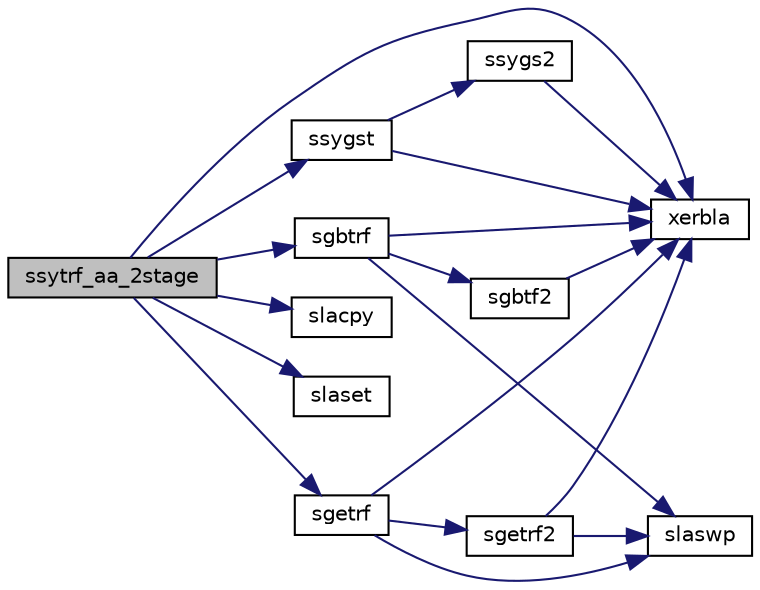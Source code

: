 digraph "ssytrf_aa_2stage"
{
 // LATEX_PDF_SIZE
  edge [fontname="Helvetica",fontsize="10",labelfontname="Helvetica",labelfontsize="10"];
  node [fontname="Helvetica",fontsize="10",shape=record];
  rankdir="LR";
  Node1 [label="ssytrf_aa_2stage",height=0.2,width=0.4,color="black", fillcolor="grey75", style="filled", fontcolor="black",tooltip="SSYTRF_AA_2STAGE"];
  Node1 -> Node2 [color="midnightblue",fontsize="10",style="solid",fontname="Helvetica"];
  Node2 [label="sgbtrf",height=0.2,width=0.4,color="black", fillcolor="white", style="filled",URL="$sgbtrf_8f.html#acebccf97a748c611292ce5e6b05d2168",tooltip="SGBTRF"];
  Node2 -> Node3 [color="midnightblue",fontsize="10",style="solid",fontname="Helvetica"];
  Node3 [label="sgbtf2",height=0.2,width=0.4,color="black", fillcolor="white", style="filled",URL="$sgbtf2_8f.html#a0bcc0fe084053d5fb44740646a0abcb9",tooltip="SGBTF2 computes the LU factorization of a general band matrix using the unblocked version of the algo..."];
  Node3 -> Node4 [color="midnightblue",fontsize="10",style="solid",fontname="Helvetica"];
  Node4 [label="xerbla",height=0.2,width=0.4,color="black", fillcolor="white", style="filled",URL="$xerbla_8f.html#a377ee61015baf8dea7770b3a404b1c07",tooltip="XERBLA"];
  Node2 -> Node5 [color="midnightblue",fontsize="10",style="solid",fontname="Helvetica"];
  Node5 [label="slaswp",height=0.2,width=0.4,color="black", fillcolor="white", style="filled",URL="$slaswp_8f.html#acb14404955e1b301d7877892a3c83f3d",tooltip="SLASWP performs a series of row interchanges on a general rectangular matrix."];
  Node2 -> Node4 [color="midnightblue",fontsize="10",style="solid",fontname="Helvetica"];
  Node1 -> Node6 [color="midnightblue",fontsize="10",style="solid",fontname="Helvetica"];
  Node6 [label="sgetrf",height=0.2,width=0.4,color="black", fillcolor="white", style="filled",URL="$sgetrf_8f.html#a8d99c11b94db3d5eac75cac46a0f2e17",tooltip="SGETRF"];
  Node6 -> Node7 [color="midnightblue",fontsize="10",style="solid",fontname="Helvetica"];
  Node7 [label="sgetrf2",height=0.2,width=0.4,color="black", fillcolor="white", style="filled",URL="$sgetrf2_8f.html#a4f76117b1ac28f73144480945cbc5200",tooltip="SGETRF2"];
  Node7 -> Node5 [color="midnightblue",fontsize="10",style="solid",fontname="Helvetica"];
  Node7 -> Node4 [color="midnightblue",fontsize="10",style="solid",fontname="Helvetica"];
  Node6 -> Node5 [color="midnightblue",fontsize="10",style="solid",fontname="Helvetica"];
  Node6 -> Node4 [color="midnightblue",fontsize="10",style="solid",fontname="Helvetica"];
  Node1 -> Node8 [color="midnightblue",fontsize="10",style="solid",fontname="Helvetica"];
  Node8 [label="slacpy",height=0.2,width=0.4,color="black", fillcolor="white", style="filled",URL="$slacpy_8f.html#a7780c991533ce8dd1f2c22ae2d563f08",tooltip="SLACPY copies all or part of one two-dimensional array to another."];
  Node1 -> Node9 [color="midnightblue",fontsize="10",style="solid",fontname="Helvetica"];
  Node9 [label="slaset",height=0.2,width=0.4,color="black", fillcolor="white", style="filled",URL="$slaset_8f.html#a6174184453f17ad7cc3488044325d5ac",tooltip="SLASET initializes the off-diagonal elements and the diagonal elements of a matrix to given values."];
  Node1 -> Node10 [color="midnightblue",fontsize="10",style="solid",fontname="Helvetica"];
  Node10 [label="ssygst",height=0.2,width=0.4,color="black", fillcolor="white", style="filled",URL="$ssygst_8f.html#aef1e992af47469e70d21e80c16d67d1b",tooltip="SSYGST"];
  Node10 -> Node11 [color="midnightblue",fontsize="10",style="solid",fontname="Helvetica"];
  Node11 [label="ssygs2",height=0.2,width=0.4,color="black", fillcolor="white", style="filled",URL="$ssygs2_8f.html#a0ea1b814a88acd6907337680dc1fde81",tooltip="SSYGS2 reduces a symmetric definite generalized eigenproblem to standard form, using the factorizatio..."];
  Node11 -> Node4 [color="midnightblue",fontsize="10",style="solid",fontname="Helvetica"];
  Node10 -> Node4 [color="midnightblue",fontsize="10",style="solid",fontname="Helvetica"];
  Node1 -> Node4 [color="midnightblue",fontsize="10",style="solid",fontname="Helvetica"];
}
